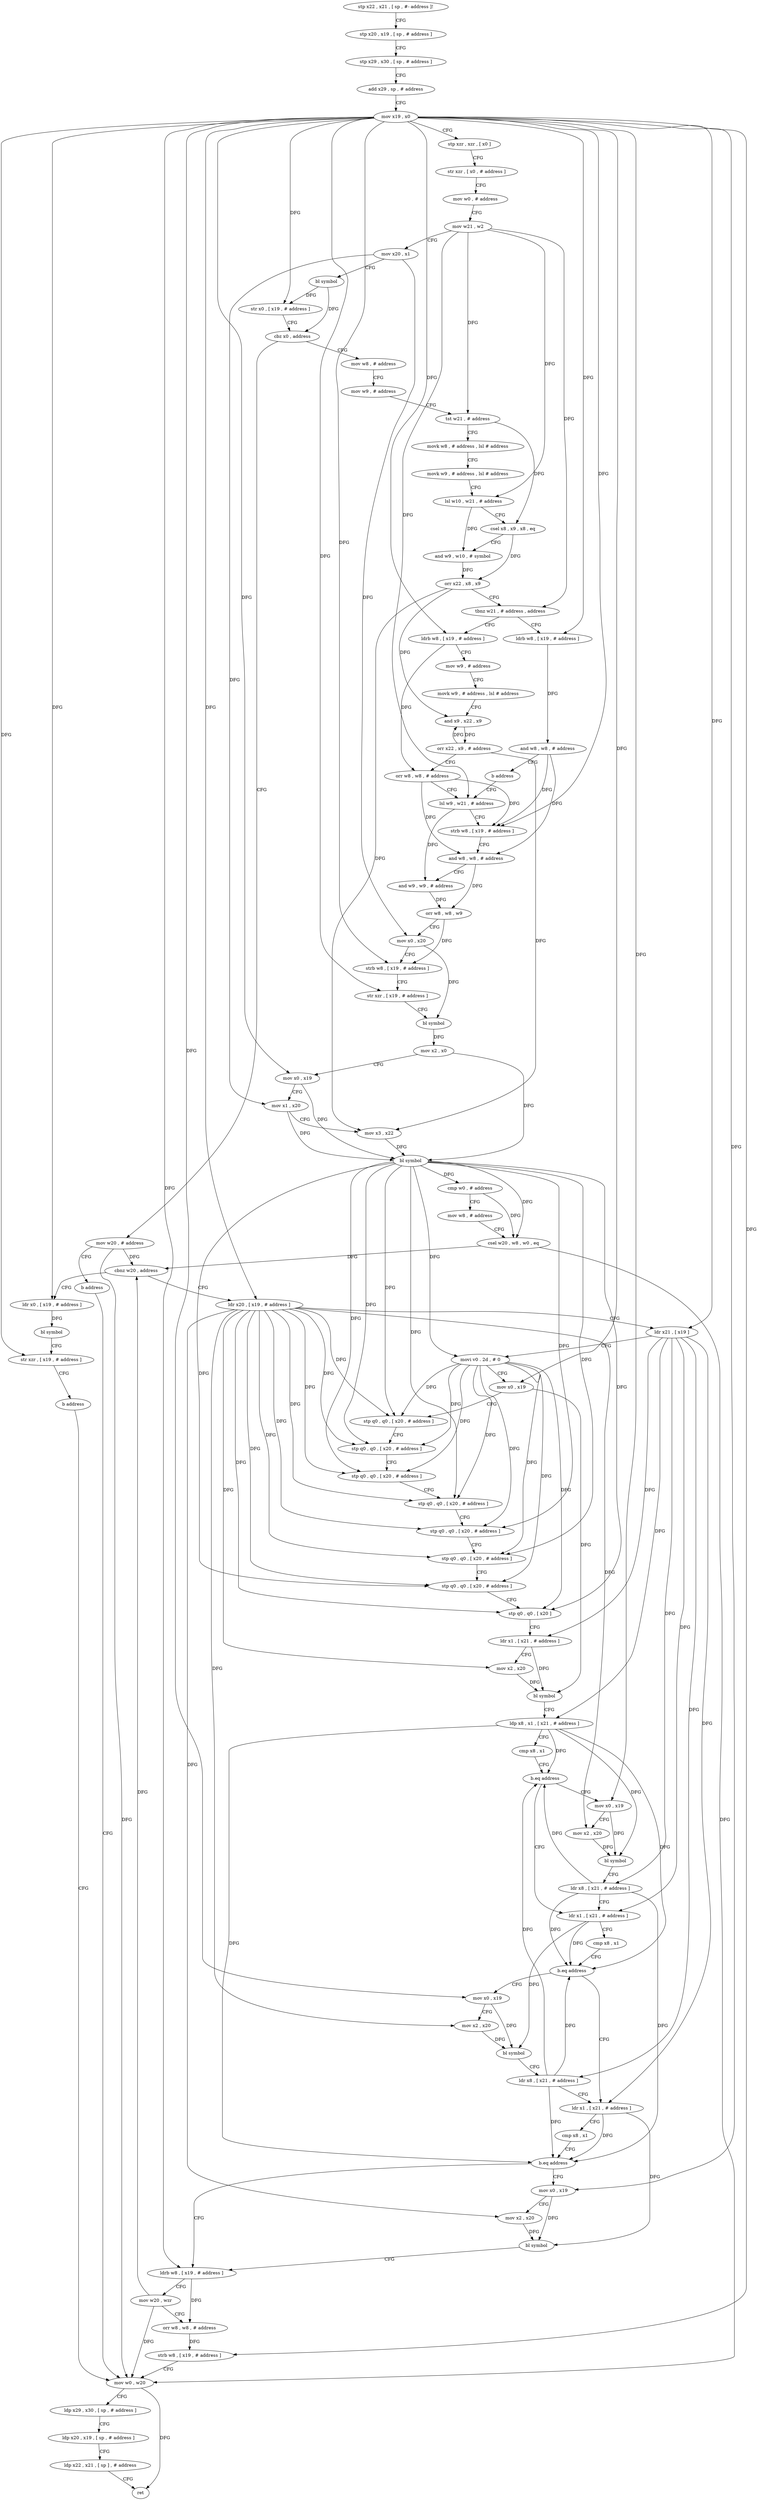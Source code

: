 digraph "func" {
"4224540" [label = "stp x22 , x21 , [ sp , #- address ]!" ]
"4224544" [label = "stp x20 , x19 , [ sp , # address ]" ]
"4224548" [label = "stp x29 , x30 , [ sp , # address ]" ]
"4224552" [label = "add x29 , sp , # address" ]
"4224556" [label = "mov x19 , x0" ]
"4224560" [label = "stp xzr , xzr , [ x0 ]" ]
"4224564" [label = "str xzr , [ x0 , # address ]" ]
"4224568" [label = "mov w0 , # address" ]
"4224572" [label = "mov w21 , w2" ]
"4224576" [label = "mov x20 , x1" ]
"4224580" [label = "bl symbol" ]
"4224584" [label = "str x0 , [ x19 , # address ]" ]
"4224588" [label = "cbz x0 , address" ]
"4224916" [label = "mov w20 , # address" ]
"4224592" [label = "mov w8 , # address" ]
"4224920" [label = "b address" ]
"4224896" [label = "mov w0 , w20" ]
"4224596" [label = "mov w9 , # address" ]
"4224600" [label = "tst w21 , # address" ]
"4224604" [label = "movk w8 , # address , lsl # address" ]
"4224608" [label = "movk w9 , # address , lsl # address" ]
"4224612" [label = "lsl w10 , w21 , # address" ]
"4224616" [label = "csel x8 , x9 , x8 , eq" ]
"4224620" [label = "and w9 , w10 , # symbol" ]
"4224624" [label = "orr x22 , x8 , x9" ]
"4224628" [label = "tbnz w21 , # address , address" ]
"4224644" [label = "ldrb w8 , [ x19 , # address ]" ]
"4224632" [label = "ldrb w8 , [ x19 , # address ]" ]
"4224900" [label = "ldp x29 , x30 , [ sp , # address ]" ]
"4224904" [label = "ldp x20 , x19 , [ sp , # address ]" ]
"4224908" [label = "ldp x22 , x21 , [ sp ] , # address" ]
"4224912" [label = "ret" ]
"4224648" [label = "mov w9 , # address" ]
"4224652" [label = "movk w9 , # address , lsl # address" ]
"4224656" [label = "and x9 , x22 , x9" ]
"4224660" [label = "orr x22 , x9 , # address" ]
"4224664" [label = "orr w8 , w8 , # address" ]
"4224668" [label = "lsl w9 , w21 , # address" ]
"4224636" [label = "and w8 , w8 , # address" ]
"4224640" [label = "b address" ]
"4224924" [label = "ldr x0 , [ x19 , # address ]" ]
"4224928" [label = "bl symbol" ]
"4224932" [label = "str xzr , [ x19 , # address ]" ]
"4224936" [label = "b address" ]
"4224740" [label = "ldr x20 , [ x19 , # address ]" ]
"4224744" [label = "ldr x21 , [ x19 ]" ]
"4224748" [label = "movi v0 . 2d , # 0" ]
"4224752" [label = "mov x0 , x19" ]
"4224756" [label = "stp q0 , q0 , [ x20 , # address ]" ]
"4224760" [label = "stp q0 , q0 , [ x20 , # address ]" ]
"4224764" [label = "stp q0 , q0 , [ x20 , # address ]" ]
"4224768" [label = "stp q0 , q0 , [ x20 , # address ]" ]
"4224772" [label = "stp q0 , q0 , [ x20 , # address ]" ]
"4224776" [label = "stp q0 , q0 , [ x20 , # address ]" ]
"4224780" [label = "stp q0 , q0 , [ x20 , # address ]" ]
"4224784" [label = "stp q0 , q0 , [ x20 ]" ]
"4224788" [label = "ldr x1 , [ x21 , # address ]" ]
"4224792" [label = "mov x2 , x20" ]
"4224796" [label = "bl symbol" ]
"4224800" [label = "ldp x8 , x1 , [ x21 , # address ]" ]
"4224804" [label = "cmp x8 , x1" ]
"4224808" [label = "b.eq address" ]
"4224828" [label = "ldr x1 , [ x21 , # address ]" ]
"4224812" [label = "mov x0 , x19" ]
"4224672" [label = "strb w8 , [ x19 , # address ]" ]
"4224676" [label = "and w8 , w8 , # address" ]
"4224680" [label = "and w9 , w9 , # address" ]
"4224684" [label = "orr w8 , w8 , w9" ]
"4224688" [label = "mov x0 , x20" ]
"4224692" [label = "strb w8 , [ x19 , # address ]" ]
"4224696" [label = "str xzr , [ x19 , # address ]" ]
"4224700" [label = "bl symbol" ]
"4224704" [label = "mov x2 , x0" ]
"4224708" [label = "mov x0 , x19" ]
"4224712" [label = "mov x1 , x20" ]
"4224716" [label = "mov x3 , x22" ]
"4224720" [label = "bl symbol" ]
"4224724" [label = "cmp w0 , # address" ]
"4224728" [label = "mov w8 , # address" ]
"4224732" [label = "csel w20 , w8 , w0 , eq" ]
"4224736" [label = "cbnz w20 , address" ]
"4224832" [label = "cmp x8 , x1" ]
"4224836" [label = "b.eq address" ]
"4224856" [label = "ldr x1 , [ x21 , # address ]" ]
"4224840" [label = "mov x0 , x19" ]
"4224816" [label = "mov x2 , x20" ]
"4224820" [label = "bl symbol" ]
"4224824" [label = "ldr x8 , [ x21 , # address ]" ]
"4224860" [label = "cmp x8 , x1" ]
"4224864" [label = "b.eq address" ]
"4224880" [label = "ldrb w8 , [ x19 , # address ]" ]
"4224868" [label = "mov x0 , x19" ]
"4224844" [label = "mov x2 , x20" ]
"4224848" [label = "bl symbol" ]
"4224852" [label = "ldr x8 , [ x21 , # address ]" ]
"4224884" [label = "mov w20 , wzr" ]
"4224888" [label = "orr w8 , w8 , # address" ]
"4224892" [label = "strb w8 , [ x19 , # address ]" ]
"4224872" [label = "mov x2 , x20" ]
"4224876" [label = "bl symbol" ]
"4224540" -> "4224544" [ label = "CFG" ]
"4224544" -> "4224548" [ label = "CFG" ]
"4224548" -> "4224552" [ label = "CFG" ]
"4224552" -> "4224556" [ label = "CFG" ]
"4224556" -> "4224560" [ label = "CFG" ]
"4224556" -> "4224584" [ label = "DFG" ]
"4224556" -> "4224644" [ label = "DFG" ]
"4224556" -> "4224632" [ label = "DFG" ]
"4224556" -> "4224672" [ label = "DFG" ]
"4224556" -> "4224692" [ label = "DFG" ]
"4224556" -> "4224696" [ label = "DFG" ]
"4224556" -> "4224708" [ label = "DFG" ]
"4224556" -> "4224924" [ label = "DFG" ]
"4224556" -> "4224932" [ label = "DFG" ]
"4224556" -> "4224740" [ label = "DFG" ]
"4224556" -> "4224744" [ label = "DFG" ]
"4224556" -> "4224752" [ label = "DFG" ]
"4224556" -> "4224812" [ label = "DFG" ]
"4224556" -> "4224840" [ label = "DFG" ]
"4224556" -> "4224880" [ label = "DFG" ]
"4224556" -> "4224892" [ label = "DFG" ]
"4224556" -> "4224868" [ label = "DFG" ]
"4224560" -> "4224564" [ label = "CFG" ]
"4224564" -> "4224568" [ label = "CFG" ]
"4224568" -> "4224572" [ label = "CFG" ]
"4224572" -> "4224576" [ label = "CFG" ]
"4224572" -> "4224600" [ label = "DFG" ]
"4224572" -> "4224612" [ label = "DFG" ]
"4224572" -> "4224628" [ label = "DFG" ]
"4224572" -> "4224668" [ label = "DFG" ]
"4224576" -> "4224580" [ label = "CFG" ]
"4224576" -> "4224688" [ label = "DFG" ]
"4224576" -> "4224712" [ label = "DFG" ]
"4224580" -> "4224584" [ label = "DFG" ]
"4224580" -> "4224588" [ label = "DFG" ]
"4224584" -> "4224588" [ label = "CFG" ]
"4224588" -> "4224916" [ label = "CFG" ]
"4224588" -> "4224592" [ label = "CFG" ]
"4224916" -> "4224920" [ label = "CFG" ]
"4224916" -> "4224896" [ label = "DFG" ]
"4224916" -> "4224736" [ label = "DFG" ]
"4224592" -> "4224596" [ label = "CFG" ]
"4224920" -> "4224896" [ label = "CFG" ]
"4224896" -> "4224900" [ label = "CFG" ]
"4224896" -> "4224912" [ label = "DFG" ]
"4224596" -> "4224600" [ label = "CFG" ]
"4224600" -> "4224604" [ label = "CFG" ]
"4224600" -> "4224616" [ label = "DFG" ]
"4224604" -> "4224608" [ label = "CFG" ]
"4224608" -> "4224612" [ label = "CFG" ]
"4224612" -> "4224616" [ label = "CFG" ]
"4224612" -> "4224620" [ label = "DFG" ]
"4224616" -> "4224620" [ label = "CFG" ]
"4224616" -> "4224624" [ label = "DFG" ]
"4224620" -> "4224624" [ label = "DFG" ]
"4224624" -> "4224628" [ label = "CFG" ]
"4224624" -> "4224656" [ label = "DFG" ]
"4224624" -> "4224716" [ label = "DFG" ]
"4224628" -> "4224644" [ label = "CFG" ]
"4224628" -> "4224632" [ label = "CFG" ]
"4224644" -> "4224648" [ label = "CFG" ]
"4224644" -> "4224664" [ label = "DFG" ]
"4224632" -> "4224636" [ label = "DFG" ]
"4224900" -> "4224904" [ label = "CFG" ]
"4224904" -> "4224908" [ label = "CFG" ]
"4224908" -> "4224912" [ label = "CFG" ]
"4224648" -> "4224652" [ label = "CFG" ]
"4224652" -> "4224656" [ label = "CFG" ]
"4224656" -> "4224660" [ label = "DFG" ]
"4224660" -> "4224664" [ label = "CFG" ]
"4224660" -> "4224656" [ label = "DFG" ]
"4224660" -> "4224716" [ label = "DFG" ]
"4224664" -> "4224668" [ label = "CFG" ]
"4224664" -> "4224672" [ label = "DFG" ]
"4224664" -> "4224676" [ label = "DFG" ]
"4224668" -> "4224672" [ label = "CFG" ]
"4224668" -> "4224680" [ label = "DFG" ]
"4224636" -> "4224640" [ label = "CFG" ]
"4224636" -> "4224672" [ label = "DFG" ]
"4224636" -> "4224676" [ label = "DFG" ]
"4224640" -> "4224668" [ label = "CFG" ]
"4224924" -> "4224928" [ label = "DFG" ]
"4224928" -> "4224932" [ label = "CFG" ]
"4224932" -> "4224936" [ label = "CFG" ]
"4224936" -> "4224896" [ label = "CFG" ]
"4224740" -> "4224744" [ label = "CFG" ]
"4224740" -> "4224756" [ label = "DFG" ]
"4224740" -> "4224760" [ label = "DFG" ]
"4224740" -> "4224764" [ label = "DFG" ]
"4224740" -> "4224768" [ label = "DFG" ]
"4224740" -> "4224772" [ label = "DFG" ]
"4224740" -> "4224776" [ label = "DFG" ]
"4224740" -> "4224780" [ label = "DFG" ]
"4224740" -> "4224784" [ label = "DFG" ]
"4224740" -> "4224792" [ label = "DFG" ]
"4224740" -> "4224816" [ label = "DFG" ]
"4224740" -> "4224844" [ label = "DFG" ]
"4224740" -> "4224872" [ label = "DFG" ]
"4224744" -> "4224748" [ label = "CFG" ]
"4224744" -> "4224788" [ label = "DFG" ]
"4224744" -> "4224800" [ label = "DFG" ]
"4224744" -> "4224828" [ label = "DFG" ]
"4224744" -> "4224824" [ label = "DFG" ]
"4224744" -> "4224856" [ label = "DFG" ]
"4224744" -> "4224852" [ label = "DFG" ]
"4224748" -> "4224752" [ label = "CFG" ]
"4224748" -> "4224756" [ label = "DFG" ]
"4224748" -> "4224760" [ label = "DFG" ]
"4224748" -> "4224764" [ label = "DFG" ]
"4224748" -> "4224768" [ label = "DFG" ]
"4224748" -> "4224772" [ label = "DFG" ]
"4224748" -> "4224776" [ label = "DFG" ]
"4224748" -> "4224780" [ label = "DFG" ]
"4224748" -> "4224784" [ label = "DFG" ]
"4224752" -> "4224756" [ label = "CFG" ]
"4224752" -> "4224796" [ label = "DFG" ]
"4224756" -> "4224760" [ label = "CFG" ]
"4224760" -> "4224764" [ label = "CFG" ]
"4224764" -> "4224768" [ label = "CFG" ]
"4224768" -> "4224772" [ label = "CFG" ]
"4224772" -> "4224776" [ label = "CFG" ]
"4224776" -> "4224780" [ label = "CFG" ]
"4224780" -> "4224784" [ label = "CFG" ]
"4224784" -> "4224788" [ label = "CFG" ]
"4224788" -> "4224792" [ label = "CFG" ]
"4224788" -> "4224796" [ label = "DFG" ]
"4224792" -> "4224796" [ label = "DFG" ]
"4224796" -> "4224800" [ label = "CFG" ]
"4224800" -> "4224804" [ label = "CFG" ]
"4224800" -> "4224808" [ label = "DFG" ]
"4224800" -> "4224836" [ label = "DFG" ]
"4224800" -> "4224864" [ label = "DFG" ]
"4224800" -> "4224820" [ label = "DFG" ]
"4224804" -> "4224808" [ label = "CFG" ]
"4224808" -> "4224828" [ label = "CFG" ]
"4224808" -> "4224812" [ label = "CFG" ]
"4224828" -> "4224832" [ label = "CFG" ]
"4224828" -> "4224836" [ label = "DFG" ]
"4224828" -> "4224848" [ label = "DFG" ]
"4224812" -> "4224816" [ label = "CFG" ]
"4224812" -> "4224820" [ label = "DFG" ]
"4224672" -> "4224676" [ label = "CFG" ]
"4224676" -> "4224680" [ label = "CFG" ]
"4224676" -> "4224684" [ label = "DFG" ]
"4224680" -> "4224684" [ label = "DFG" ]
"4224684" -> "4224688" [ label = "CFG" ]
"4224684" -> "4224692" [ label = "DFG" ]
"4224688" -> "4224692" [ label = "CFG" ]
"4224688" -> "4224700" [ label = "DFG" ]
"4224692" -> "4224696" [ label = "CFG" ]
"4224696" -> "4224700" [ label = "CFG" ]
"4224700" -> "4224704" [ label = "DFG" ]
"4224704" -> "4224708" [ label = "CFG" ]
"4224704" -> "4224720" [ label = "DFG" ]
"4224708" -> "4224712" [ label = "CFG" ]
"4224708" -> "4224720" [ label = "DFG" ]
"4224712" -> "4224716" [ label = "CFG" ]
"4224712" -> "4224720" [ label = "DFG" ]
"4224716" -> "4224720" [ label = "DFG" ]
"4224720" -> "4224724" [ label = "DFG" ]
"4224720" -> "4224732" [ label = "DFG" ]
"4224720" -> "4224748" [ label = "DFG" ]
"4224720" -> "4224756" [ label = "DFG" ]
"4224720" -> "4224760" [ label = "DFG" ]
"4224720" -> "4224764" [ label = "DFG" ]
"4224720" -> "4224768" [ label = "DFG" ]
"4224720" -> "4224772" [ label = "DFG" ]
"4224720" -> "4224776" [ label = "DFG" ]
"4224720" -> "4224780" [ label = "DFG" ]
"4224720" -> "4224784" [ label = "DFG" ]
"4224724" -> "4224728" [ label = "CFG" ]
"4224724" -> "4224732" [ label = "DFG" ]
"4224728" -> "4224732" [ label = "CFG" ]
"4224732" -> "4224736" [ label = "DFG" ]
"4224732" -> "4224896" [ label = "DFG" ]
"4224736" -> "4224924" [ label = "CFG" ]
"4224736" -> "4224740" [ label = "CFG" ]
"4224832" -> "4224836" [ label = "CFG" ]
"4224836" -> "4224856" [ label = "CFG" ]
"4224836" -> "4224840" [ label = "CFG" ]
"4224856" -> "4224860" [ label = "CFG" ]
"4224856" -> "4224864" [ label = "DFG" ]
"4224856" -> "4224876" [ label = "DFG" ]
"4224840" -> "4224844" [ label = "CFG" ]
"4224840" -> "4224848" [ label = "DFG" ]
"4224816" -> "4224820" [ label = "DFG" ]
"4224820" -> "4224824" [ label = "CFG" ]
"4224824" -> "4224828" [ label = "CFG" ]
"4224824" -> "4224808" [ label = "DFG" ]
"4224824" -> "4224836" [ label = "DFG" ]
"4224824" -> "4224864" [ label = "DFG" ]
"4224860" -> "4224864" [ label = "CFG" ]
"4224864" -> "4224880" [ label = "CFG" ]
"4224864" -> "4224868" [ label = "CFG" ]
"4224880" -> "4224884" [ label = "CFG" ]
"4224880" -> "4224888" [ label = "DFG" ]
"4224868" -> "4224872" [ label = "CFG" ]
"4224868" -> "4224876" [ label = "DFG" ]
"4224844" -> "4224848" [ label = "DFG" ]
"4224848" -> "4224852" [ label = "CFG" ]
"4224852" -> "4224856" [ label = "CFG" ]
"4224852" -> "4224808" [ label = "DFG" ]
"4224852" -> "4224836" [ label = "DFG" ]
"4224852" -> "4224864" [ label = "DFG" ]
"4224884" -> "4224888" [ label = "CFG" ]
"4224884" -> "4224896" [ label = "DFG" ]
"4224884" -> "4224736" [ label = "DFG" ]
"4224888" -> "4224892" [ label = "DFG" ]
"4224892" -> "4224896" [ label = "CFG" ]
"4224872" -> "4224876" [ label = "DFG" ]
"4224876" -> "4224880" [ label = "CFG" ]
}
